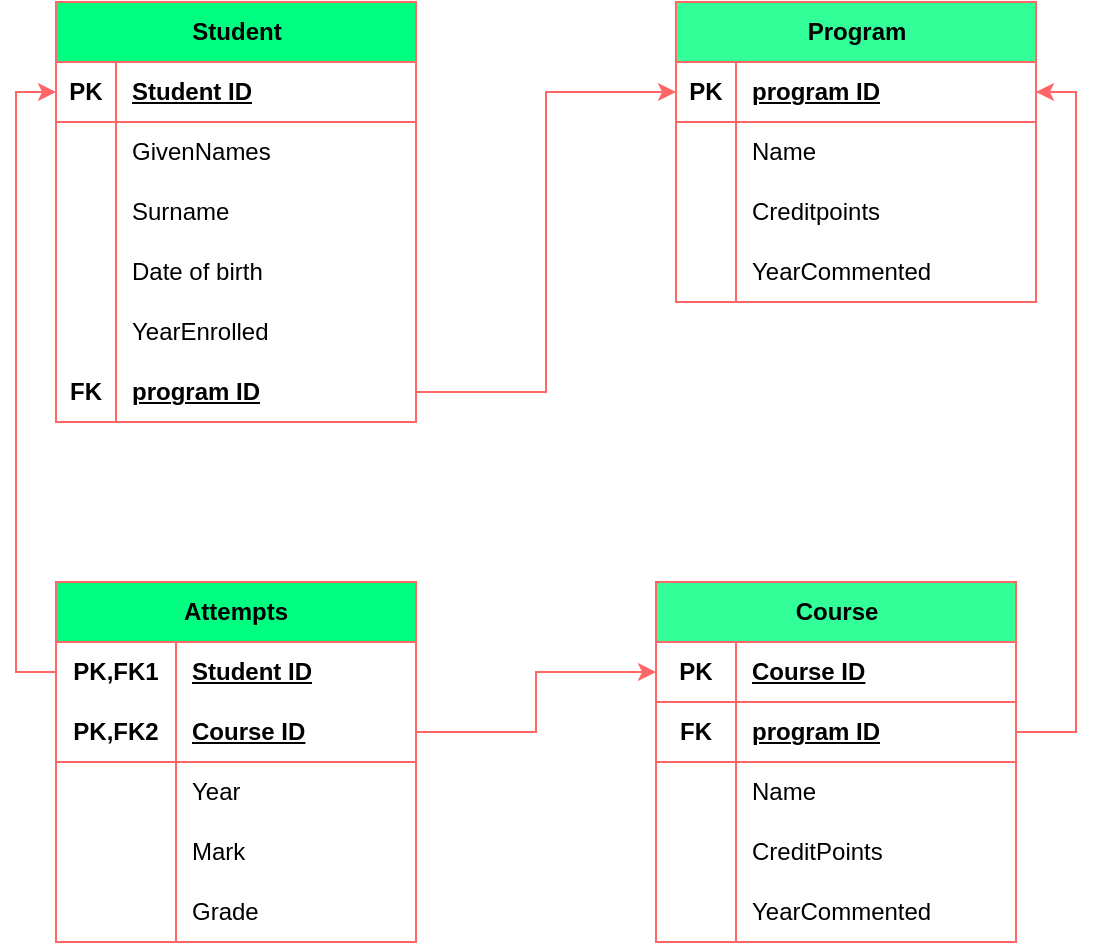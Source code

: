<mxfile version="21.5.1" type="device">
  <diagram name="Page-1" id="n3wvEXRRxWIpD1mgANbG">
    <mxGraphModel dx="674" dy="613" grid="1" gridSize="10" guides="1" tooltips="1" connect="1" arrows="1" fold="1" page="1" pageScale="1" pageWidth="850" pageHeight="1100" math="0" shadow="0">
      <root>
        <mxCell id="0" />
        <mxCell id="1" parent="0" />
        <mxCell id="xEoleHCbTH3AAMJUeXcP-1" value="Student" style="shape=table;startSize=30;container=1;collapsible=1;childLayout=tableLayout;fixedRows=1;rowLines=0;fontStyle=1;align=center;resizeLast=1;html=1;strokeColor=#FF6666;fillColor=#00FF80;" vertex="1" parent="1">
          <mxGeometry x="70" y="60" width="180" height="210" as="geometry" />
        </mxCell>
        <mxCell id="xEoleHCbTH3AAMJUeXcP-2" value="" style="shape=tableRow;horizontal=0;startSize=0;swimlaneHead=0;swimlaneBody=0;fillColor=none;collapsible=0;dropTarget=0;points=[[0,0.5],[1,0.5]];portConstraint=eastwest;top=0;left=0;right=0;bottom=1;strokeColor=#FF6666;" vertex="1" parent="xEoleHCbTH3AAMJUeXcP-1">
          <mxGeometry y="30" width="180" height="30" as="geometry" />
        </mxCell>
        <mxCell id="xEoleHCbTH3AAMJUeXcP-3" value="PK" style="shape=partialRectangle;connectable=0;fillColor=none;top=0;left=0;bottom=0;right=0;fontStyle=1;overflow=hidden;whiteSpace=wrap;html=1;strokeColor=#FF6666;" vertex="1" parent="xEoleHCbTH3AAMJUeXcP-2">
          <mxGeometry width="30" height="30" as="geometry">
            <mxRectangle width="30" height="30" as="alternateBounds" />
          </mxGeometry>
        </mxCell>
        <mxCell id="xEoleHCbTH3AAMJUeXcP-4" value="Student ID" style="shape=partialRectangle;connectable=0;fillColor=none;top=0;left=0;bottom=0;right=0;align=left;spacingLeft=6;fontStyle=5;overflow=hidden;whiteSpace=wrap;html=1;strokeColor=#FF6666;" vertex="1" parent="xEoleHCbTH3AAMJUeXcP-2">
          <mxGeometry x="30" width="150" height="30" as="geometry">
            <mxRectangle width="150" height="30" as="alternateBounds" />
          </mxGeometry>
        </mxCell>
        <mxCell id="xEoleHCbTH3AAMJUeXcP-5" value="" style="shape=tableRow;horizontal=0;startSize=0;swimlaneHead=0;swimlaneBody=0;fillColor=none;collapsible=0;dropTarget=0;points=[[0,0.5],[1,0.5]];portConstraint=eastwest;top=0;left=0;right=0;bottom=0;strokeColor=#FF6666;" vertex="1" parent="xEoleHCbTH3AAMJUeXcP-1">
          <mxGeometry y="60" width="180" height="30" as="geometry" />
        </mxCell>
        <mxCell id="xEoleHCbTH3AAMJUeXcP-6" value="" style="shape=partialRectangle;connectable=0;fillColor=none;top=0;left=0;bottom=0;right=0;editable=1;overflow=hidden;whiteSpace=wrap;html=1;strokeColor=#FF6666;" vertex="1" parent="xEoleHCbTH3AAMJUeXcP-5">
          <mxGeometry width="30" height="30" as="geometry">
            <mxRectangle width="30" height="30" as="alternateBounds" />
          </mxGeometry>
        </mxCell>
        <mxCell id="xEoleHCbTH3AAMJUeXcP-7" value="GivenNames" style="shape=partialRectangle;connectable=0;fillColor=none;top=0;left=0;bottom=0;right=0;align=left;spacingLeft=6;overflow=hidden;whiteSpace=wrap;html=1;strokeColor=#FF6666;" vertex="1" parent="xEoleHCbTH3AAMJUeXcP-5">
          <mxGeometry x="30" width="150" height="30" as="geometry">
            <mxRectangle width="150" height="30" as="alternateBounds" />
          </mxGeometry>
        </mxCell>
        <mxCell id="xEoleHCbTH3AAMJUeXcP-8" value="" style="shape=tableRow;horizontal=0;startSize=0;swimlaneHead=0;swimlaneBody=0;fillColor=none;collapsible=0;dropTarget=0;points=[[0,0.5],[1,0.5]];portConstraint=eastwest;top=0;left=0;right=0;bottom=0;strokeColor=#FF6666;" vertex="1" parent="xEoleHCbTH3AAMJUeXcP-1">
          <mxGeometry y="90" width="180" height="30" as="geometry" />
        </mxCell>
        <mxCell id="xEoleHCbTH3AAMJUeXcP-9" value="" style="shape=partialRectangle;connectable=0;fillColor=none;top=0;left=0;bottom=0;right=0;editable=1;overflow=hidden;whiteSpace=wrap;html=1;strokeColor=#FF6666;" vertex="1" parent="xEoleHCbTH3AAMJUeXcP-8">
          <mxGeometry width="30" height="30" as="geometry">
            <mxRectangle width="30" height="30" as="alternateBounds" />
          </mxGeometry>
        </mxCell>
        <mxCell id="xEoleHCbTH3AAMJUeXcP-10" value="Surname" style="shape=partialRectangle;connectable=0;fillColor=none;top=0;left=0;bottom=0;right=0;align=left;spacingLeft=6;overflow=hidden;whiteSpace=wrap;html=1;strokeColor=#FF6666;" vertex="1" parent="xEoleHCbTH3AAMJUeXcP-8">
          <mxGeometry x="30" width="150" height="30" as="geometry">
            <mxRectangle width="150" height="30" as="alternateBounds" />
          </mxGeometry>
        </mxCell>
        <mxCell id="xEoleHCbTH3AAMJUeXcP-11" value="" style="shape=tableRow;horizontal=0;startSize=0;swimlaneHead=0;swimlaneBody=0;fillColor=none;collapsible=0;dropTarget=0;points=[[0,0.5],[1,0.5]];portConstraint=eastwest;top=0;left=0;right=0;bottom=0;strokeColor=#FF6666;" vertex="1" parent="xEoleHCbTH3AAMJUeXcP-1">
          <mxGeometry y="120" width="180" height="30" as="geometry" />
        </mxCell>
        <mxCell id="xEoleHCbTH3AAMJUeXcP-12" value="" style="shape=partialRectangle;connectable=0;fillColor=none;top=0;left=0;bottom=0;right=0;editable=1;overflow=hidden;whiteSpace=wrap;html=1;strokeColor=#FF6666;" vertex="1" parent="xEoleHCbTH3AAMJUeXcP-11">
          <mxGeometry width="30" height="30" as="geometry">
            <mxRectangle width="30" height="30" as="alternateBounds" />
          </mxGeometry>
        </mxCell>
        <mxCell id="xEoleHCbTH3AAMJUeXcP-13" value="Date of birth" style="shape=partialRectangle;connectable=0;fillColor=none;top=0;left=0;bottom=0;right=0;align=left;spacingLeft=6;overflow=hidden;whiteSpace=wrap;html=1;strokeColor=#FF6666;" vertex="1" parent="xEoleHCbTH3AAMJUeXcP-11">
          <mxGeometry x="30" width="150" height="30" as="geometry">
            <mxRectangle width="150" height="30" as="alternateBounds" />
          </mxGeometry>
        </mxCell>
        <mxCell id="xEoleHCbTH3AAMJUeXcP-14" value="" style="shape=tableRow;horizontal=0;startSize=0;swimlaneHead=0;swimlaneBody=0;fillColor=none;collapsible=0;dropTarget=0;points=[[0,0.5],[1,0.5]];portConstraint=eastwest;top=0;left=0;right=0;bottom=0;strokeColor=#FF6666;" vertex="1" parent="xEoleHCbTH3AAMJUeXcP-1">
          <mxGeometry y="150" width="180" height="30" as="geometry" />
        </mxCell>
        <mxCell id="xEoleHCbTH3AAMJUeXcP-15" value="" style="shape=partialRectangle;connectable=0;fillColor=none;top=0;left=0;bottom=0;right=0;editable=1;overflow=hidden;whiteSpace=wrap;html=1;strokeColor=#FF6666;" vertex="1" parent="xEoleHCbTH3AAMJUeXcP-14">
          <mxGeometry width="30" height="30" as="geometry">
            <mxRectangle width="30" height="30" as="alternateBounds" />
          </mxGeometry>
        </mxCell>
        <mxCell id="xEoleHCbTH3AAMJUeXcP-16" value="YearEnrolled" style="shape=partialRectangle;connectable=0;fillColor=none;top=0;left=0;bottom=0;right=0;align=left;spacingLeft=6;overflow=hidden;whiteSpace=wrap;html=1;strokeColor=#FF6666;" vertex="1" parent="xEoleHCbTH3AAMJUeXcP-14">
          <mxGeometry x="30" width="150" height="30" as="geometry">
            <mxRectangle width="150" height="30" as="alternateBounds" />
          </mxGeometry>
        </mxCell>
        <mxCell id="xEoleHCbTH3AAMJUeXcP-81" value="" style="shape=tableRow;horizontal=0;startSize=0;swimlaneHead=0;swimlaneBody=0;fillColor=none;collapsible=0;dropTarget=0;points=[[0,0.5],[1,0.5]];portConstraint=eastwest;top=0;left=0;right=0;bottom=1;strokeColor=#FF6666;" vertex="1" parent="xEoleHCbTH3AAMJUeXcP-1">
          <mxGeometry y="180" width="180" height="30" as="geometry" />
        </mxCell>
        <mxCell id="xEoleHCbTH3AAMJUeXcP-82" value="FK" style="shape=partialRectangle;connectable=0;fillColor=none;top=0;left=0;bottom=0;right=0;fontStyle=1;overflow=hidden;whiteSpace=wrap;html=1;strokeColor=#FF6666;" vertex="1" parent="xEoleHCbTH3AAMJUeXcP-81">
          <mxGeometry width="30" height="30" as="geometry">
            <mxRectangle width="30" height="30" as="alternateBounds" />
          </mxGeometry>
        </mxCell>
        <mxCell id="xEoleHCbTH3AAMJUeXcP-83" value="program ID" style="shape=partialRectangle;connectable=0;fillColor=none;top=0;left=0;bottom=0;right=0;align=left;spacingLeft=6;fontStyle=5;overflow=hidden;whiteSpace=wrap;html=1;strokeColor=#FF6666;" vertex="1" parent="xEoleHCbTH3AAMJUeXcP-81">
          <mxGeometry x="30" width="150" height="30" as="geometry">
            <mxRectangle width="150" height="30" as="alternateBounds" />
          </mxGeometry>
        </mxCell>
        <mxCell id="xEoleHCbTH3AAMJUeXcP-17" value="Program" style="shape=table;startSize=30;container=1;collapsible=1;childLayout=tableLayout;fixedRows=1;rowLines=0;fontStyle=1;align=center;resizeLast=1;html=1;strokeColor=#FF6666;fillColor=#33FF99;" vertex="1" parent="1">
          <mxGeometry x="380" y="60" width="180" height="150" as="geometry" />
        </mxCell>
        <mxCell id="xEoleHCbTH3AAMJUeXcP-18" value="" style="shape=tableRow;horizontal=0;startSize=0;swimlaneHead=0;swimlaneBody=0;fillColor=none;collapsible=0;dropTarget=0;points=[[0,0.5],[1,0.5]];portConstraint=eastwest;top=0;left=0;right=0;bottom=1;strokeColor=#FF6666;" vertex="1" parent="xEoleHCbTH3AAMJUeXcP-17">
          <mxGeometry y="30" width="180" height="30" as="geometry" />
        </mxCell>
        <mxCell id="xEoleHCbTH3AAMJUeXcP-19" value="PK" style="shape=partialRectangle;connectable=0;fillColor=none;top=0;left=0;bottom=0;right=0;fontStyle=1;overflow=hidden;whiteSpace=wrap;html=1;strokeColor=#FF6666;" vertex="1" parent="xEoleHCbTH3AAMJUeXcP-18">
          <mxGeometry width="30" height="30" as="geometry">
            <mxRectangle width="30" height="30" as="alternateBounds" />
          </mxGeometry>
        </mxCell>
        <mxCell id="xEoleHCbTH3AAMJUeXcP-20" value="program ID" style="shape=partialRectangle;connectable=0;fillColor=none;top=0;left=0;bottom=0;right=0;align=left;spacingLeft=6;fontStyle=5;overflow=hidden;whiteSpace=wrap;html=1;strokeColor=#FF6666;" vertex="1" parent="xEoleHCbTH3AAMJUeXcP-18">
          <mxGeometry x="30" width="150" height="30" as="geometry">
            <mxRectangle width="150" height="30" as="alternateBounds" />
          </mxGeometry>
        </mxCell>
        <mxCell id="xEoleHCbTH3AAMJUeXcP-21" value="" style="shape=tableRow;horizontal=0;startSize=0;swimlaneHead=0;swimlaneBody=0;fillColor=none;collapsible=0;dropTarget=0;points=[[0,0.5],[1,0.5]];portConstraint=eastwest;top=0;left=0;right=0;bottom=0;strokeColor=#FF6666;" vertex="1" parent="xEoleHCbTH3AAMJUeXcP-17">
          <mxGeometry y="60" width="180" height="30" as="geometry" />
        </mxCell>
        <mxCell id="xEoleHCbTH3AAMJUeXcP-22" value="" style="shape=partialRectangle;connectable=0;fillColor=none;top=0;left=0;bottom=0;right=0;editable=1;overflow=hidden;whiteSpace=wrap;html=1;strokeColor=#FF6666;" vertex="1" parent="xEoleHCbTH3AAMJUeXcP-21">
          <mxGeometry width="30" height="30" as="geometry">
            <mxRectangle width="30" height="30" as="alternateBounds" />
          </mxGeometry>
        </mxCell>
        <mxCell id="xEoleHCbTH3AAMJUeXcP-23" value="Name" style="shape=partialRectangle;connectable=0;fillColor=none;top=0;left=0;bottom=0;right=0;align=left;spacingLeft=6;overflow=hidden;whiteSpace=wrap;html=1;strokeColor=#FF6666;" vertex="1" parent="xEoleHCbTH3AAMJUeXcP-21">
          <mxGeometry x="30" width="150" height="30" as="geometry">
            <mxRectangle width="150" height="30" as="alternateBounds" />
          </mxGeometry>
        </mxCell>
        <mxCell id="xEoleHCbTH3AAMJUeXcP-24" value="" style="shape=tableRow;horizontal=0;startSize=0;swimlaneHead=0;swimlaneBody=0;fillColor=none;collapsible=0;dropTarget=0;points=[[0,0.5],[1,0.5]];portConstraint=eastwest;top=0;left=0;right=0;bottom=0;strokeColor=#FF6666;" vertex="1" parent="xEoleHCbTH3AAMJUeXcP-17">
          <mxGeometry y="90" width="180" height="30" as="geometry" />
        </mxCell>
        <mxCell id="xEoleHCbTH3AAMJUeXcP-25" value="" style="shape=partialRectangle;connectable=0;fillColor=none;top=0;left=0;bottom=0;right=0;editable=1;overflow=hidden;whiteSpace=wrap;html=1;strokeColor=#FF6666;" vertex="1" parent="xEoleHCbTH3AAMJUeXcP-24">
          <mxGeometry width="30" height="30" as="geometry">
            <mxRectangle width="30" height="30" as="alternateBounds" />
          </mxGeometry>
        </mxCell>
        <mxCell id="xEoleHCbTH3AAMJUeXcP-26" value="Creditpoints" style="shape=partialRectangle;connectable=0;fillColor=none;top=0;left=0;bottom=0;right=0;align=left;spacingLeft=6;overflow=hidden;whiteSpace=wrap;html=1;strokeColor=#FF6666;" vertex="1" parent="xEoleHCbTH3AAMJUeXcP-24">
          <mxGeometry x="30" width="150" height="30" as="geometry">
            <mxRectangle width="150" height="30" as="alternateBounds" />
          </mxGeometry>
        </mxCell>
        <mxCell id="xEoleHCbTH3AAMJUeXcP-27" value="" style="shape=tableRow;horizontal=0;startSize=0;swimlaneHead=0;swimlaneBody=0;fillColor=none;collapsible=0;dropTarget=0;points=[[0,0.5],[1,0.5]];portConstraint=eastwest;top=0;left=0;right=0;bottom=0;strokeColor=#FF6666;" vertex="1" parent="xEoleHCbTH3AAMJUeXcP-17">
          <mxGeometry y="120" width="180" height="30" as="geometry" />
        </mxCell>
        <mxCell id="xEoleHCbTH3AAMJUeXcP-28" value="" style="shape=partialRectangle;connectable=0;fillColor=none;top=0;left=0;bottom=0;right=0;editable=1;overflow=hidden;whiteSpace=wrap;html=1;strokeColor=#FF6666;" vertex="1" parent="xEoleHCbTH3AAMJUeXcP-27">
          <mxGeometry width="30" height="30" as="geometry">
            <mxRectangle width="30" height="30" as="alternateBounds" />
          </mxGeometry>
        </mxCell>
        <mxCell id="xEoleHCbTH3AAMJUeXcP-29" value="YearCommented" style="shape=partialRectangle;connectable=0;fillColor=none;top=0;left=0;bottom=0;right=0;align=left;spacingLeft=6;overflow=hidden;whiteSpace=wrap;html=1;strokeColor=#FF6666;" vertex="1" parent="xEoleHCbTH3AAMJUeXcP-27">
          <mxGeometry x="30" width="150" height="30" as="geometry">
            <mxRectangle width="150" height="30" as="alternateBounds" />
          </mxGeometry>
        </mxCell>
        <mxCell id="xEoleHCbTH3AAMJUeXcP-30" value="Course" style="shape=table;startSize=30;container=1;collapsible=1;childLayout=tableLayout;fixedRows=1;rowLines=0;fontStyle=1;align=center;resizeLast=1;html=1;strokeColor=#FF6666;fillColor=#33FF99;" vertex="1" parent="1">
          <mxGeometry x="370" y="350" width="180" height="180" as="geometry" />
        </mxCell>
        <mxCell id="xEoleHCbTH3AAMJUeXcP-31" value="" style="shape=tableRow;horizontal=0;startSize=0;swimlaneHead=0;swimlaneBody=0;fillColor=none;collapsible=0;dropTarget=0;points=[[0,0.5],[1,0.5]];portConstraint=eastwest;top=0;left=0;right=0;bottom=1;strokeColor=#FF6666;" vertex="1" parent="xEoleHCbTH3AAMJUeXcP-30">
          <mxGeometry y="30" width="180" height="30" as="geometry" />
        </mxCell>
        <mxCell id="xEoleHCbTH3AAMJUeXcP-32" value="PK" style="shape=partialRectangle;connectable=0;fillColor=none;top=0;left=0;bottom=0;right=0;fontStyle=1;overflow=hidden;whiteSpace=wrap;html=1;strokeColor=#FF6666;" vertex="1" parent="xEoleHCbTH3AAMJUeXcP-31">
          <mxGeometry width="40" height="30" as="geometry">
            <mxRectangle width="40" height="30" as="alternateBounds" />
          </mxGeometry>
        </mxCell>
        <mxCell id="xEoleHCbTH3AAMJUeXcP-33" value="Course ID" style="shape=partialRectangle;connectable=0;fillColor=none;top=0;left=0;bottom=0;right=0;align=left;spacingLeft=6;fontStyle=5;overflow=hidden;whiteSpace=wrap;html=1;strokeColor=#FF6666;" vertex="1" parent="xEoleHCbTH3AAMJUeXcP-31">
          <mxGeometry x="40" width="140" height="30" as="geometry">
            <mxRectangle width="140" height="30" as="alternateBounds" />
          </mxGeometry>
        </mxCell>
        <mxCell id="xEoleHCbTH3AAMJUeXcP-43" value="" style="shape=tableRow;horizontal=0;startSize=0;swimlaneHead=0;swimlaneBody=0;fillColor=none;collapsible=0;dropTarget=0;points=[[0,0.5],[1,0.5]];portConstraint=eastwest;top=0;left=0;right=0;bottom=1;strokeColor=#FF6666;" vertex="1" parent="xEoleHCbTH3AAMJUeXcP-30">
          <mxGeometry y="60" width="180" height="30" as="geometry" />
        </mxCell>
        <mxCell id="xEoleHCbTH3AAMJUeXcP-44" value="FK" style="shape=partialRectangle;connectable=0;fillColor=none;top=0;left=0;bottom=0;right=0;fontStyle=1;overflow=hidden;whiteSpace=wrap;html=1;strokeColor=#FF6666;" vertex="1" parent="xEoleHCbTH3AAMJUeXcP-43">
          <mxGeometry width="40" height="30" as="geometry">
            <mxRectangle width="40" height="30" as="alternateBounds" />
          </mxGeometry>
        </mxCell>
        <mxCell id="xEoleHCbTH3AAMJUeXcP-45" value="program ID" style="shape=partialRectangle;connectable=0;fillColor=none;top=0;left=0;bottom=0;right=0;align=left;spacingLeft=6;fontStyle=5;overflow=hidden;whiteSpace=wrap;html=1;strokeColor=#FF6666;" vertex="1" parent="xEoleHCbTH3AAMJUeXcP-43">
          <mxGeometry x="40" width="140" height="30" as="geometry">
            <mxRectangle width="140" height="30" as="alternateBounds" />
          </mxGeometry>
        </mxCell>
        <mxCell id="xEoleHCbTH3AAMJUeXcP-34" value="" style="shape=tableRow;horizontal=0;startSize=0;swimlaneHead=0;swimlaneBody=0;fillColor=none;collapsible=0;dropTarget=0;points=[[0,0.5],[1,0.5]];portConstraint=eastwest;top=0;left=0;right=0;bottom=0;strokeColor=#FF6666;" vertex="1" parent="xEoleHCbTH3AAMJUeXcP-30">
          <mxGeometry y="90" width="180" height="30" as="geometry" />
        </mxCell>
        <mxCell id="xEoleHCbTH3AAMJUeXcP-35" value="" style="shape=partialRectangle;connectable=0;fillColor=none;top=0;left=0;bottom=0;right=0;editable=1;overflow=hidden;whiteSpace=wrap;html=1;strokeColor=#FF6666;" vertex="1" parent="xEoleHCbTH3AAMJUeXcP-34">
          <mxGeometry width="40" height="30" as="geometry">
            <mxRectangle width="40" height="30" as="alternateBounds" />
          </mxGeometry>
        </mxCell>
        <mxCell id="xEoleHCbTH3AAMJUeXcP-36" value="Name" style="shape=partialRectangle;connectable=0;fillColor=none;top=0;left=0;bottom=0;right=0;align=left;spacingLeft=6;overflow=hidden;whiteSpace=wrap;html=1;strokeColor=#FF6666;" vertex="1" parent="xEoleHCbTH3AAMJUeXcP-34">
          <mxGeometry x="40" width="140" height="30" as="geometry">
            <mxRectangle width="140" height="30" as="alternateBounds" />
          </mxGeometry>
        </mxCell>
        <mxCell id="xEoleHCbTH3AAMJUeXcP-37" value="" style="shape=tableRow;horizontal=0;startSize=0;swimlaneHead=0;swimlaneBody=0;fillColor=none;collapsible=0;dropTarget=0;points=[[0,0.5],[1,0.5]];portConstraint=eastwest;top=0;left=0;right=0;bottom=0;strokeColor=#FF6666;" vertex="1" parent="xEoleHCbTH3AAMJUeXcP-30">
          <mxGeometry y="120" width="180" height="30" as="geometry" />
        </mxCell>
        <mxCell id="xEoleHCbTH3AAMJUeXcP-38" value="" style="shape=partialRectangle;connectable=0;fillColor=none;top=0;left=0;bottom=0;right=0;editable=1;overflow=hidden;whiteSpace=wrap;html=1;strokeColor=#FF6666;" vertex="1" parent="xEoleHCbTH3AAMJUeXcP-37">
          <mxGeometry width="40" height="30" as="geometry">
            <mxRectangle width="40" height="30" as="alternateBounds" />
          </mxGeometry>
        </mxCell>
        <mxCell id="xEoleHCbTH3AAMJUeXcP-39" value="CreditPoints" style="shape=partialRectangle;connectable=0;fillColor=none;top=0;left=0;bottom=0;right=0;align=left;spacingLeft=6;overflow=hidden;whiteSpace=wrap;html=1;strokeColor=#FF6666;" vertex="1" parent="xEoleHCbTH3AAMJUeXcP-37">
          <mxGeometry x="40" width="140" height="30" as="geometry">
            <mxRectangle width="140" height="30" as="alternateBounds" />
          </mxGeometry>
        </mxCell>
        <mxCell id="xEoleHCbTH3AAMJUeXcP-40" value="" style="shape=tableRow;horizontal=0;startSize=0;swimlaneHead=0;swimlaneBody=0;fillColor=none;collapsible=0;dropTarget=0;points=[[0,0.5],[1,0.5]];portConstraint=eastwest;top=0;left=0;right=0;bottom=0;strokeColor=#FF6666;" vertex="1" parent="xEoleHCbTH3AAMJUeXcP-30">
          <mxGeometry y="150" width="180" height="30" as="geometry" />
        </mxCell>
        <mxCell id="xEoleHCbTH3AAMJUeXcP-41" value="" style="shape=partialRectangle;connectable=0;fillColor=none;top=0;left=0;bottom=0;right=0;editable=1;overflow=hidden;whiteSpace=wrap;html=1;strokeColor=#FF6666;" vertex="1" parent="xEoleHCbTH3AAMJUeXcP-40">
          <mxGeometry width="40" height="30" as="geometry">
            <mxRectangle width="40" height="30" as="alternateBounds" />
          </mxGeometry>
        </mxCell>
        <mxCell id="xEoleHCbTH3AAMJUeXcP-42" value="YearCommented" style="shape=partialRectangle;connectable=0;fillColor=none;top=0;left=0;bottom=0;right=0;align=left;spacingLeft=6;overflow=hidden;whiteSpace=wrap;html=1;strokeColor=#FF6666;" vertex="1" parent="xEoleHCbTH3AAMJUeXcP-40">
          <mxGeometry x="40" width="140" height="30" as="geometry">
            <mxRectangle width="140" height="30" as="alternateBounds" />
          </mxGeometry>
        </mxCell>
        <mxCell id="xEoleHCbTH3AAMJUeXcP-49" value="Attempts" style="shape=table;startSize=30;container=1;collapsible=1;childLayout=tableLayout;fixedRows=1;rowLines=0;fontStyle=1;align=center;resizeLast=1;html=1;whiteSpace=wrap;strokeColor=#FF6666;fillColor=#00FF80;" vertex="1" parent="1">
          <mxGeometry x="70" y="350" width="180" height="180" as="geometry" />
        </mxCell>
        <mxCell id="xEoleHCbTH3AAMJUeXcP-50" value="" style="shape=tableRow;horizontal=0;startSize=0;swimlaneHead=0;swimlaneBody=0;fillColor=none;collapsible=0;dropTarget=0;points=[[0,0.5],[1,0.5]];portConstraint=eastwest;top=0;left=0;right=0;bottom=0;html=1;strokeColor=#FF6666;" vertex="1" parent="xEoleHCbTH3AAMJUeXcP-49">
          <mxGeometry y="30" width="180" height="30" as="geometry" />
        </mxCell>
        <mxCell id="xEoleHCbTH3AAMJUeXcP-51" value="PK,FK1" style="shape=partialRectangle;connectable=0;fillColor=none;top=0;left=0;bottom=0;right=0;fontStyle=1;overflow=hidden;html=1;whiteSpace=wrap;strokeColor=#FF6666;" vertex="1" parent="xEoleHCbTH3AAMJUeXcP-50">
          <mxGeometry width="60" height="30" as="geometry">
            <mxRectangle width="60" height="30" as="alternateBounds" />
          </mxGeometry>
        </mxCell>
        <mxCell id="xEoleHCbTH3AAMJUeXcP-52" value="Student ID" style="shape=partialRectangle;connectable=0;fillColor=none;top=0;left=0;bottom=0;right=0;align=left;spacingLeft=6;fontStyle=5;overflow=hidden;html=1;whiteSpace=wrap;strokeColor=#FF6666;" vertex="1" parent="xEoleHCbTH3AAMJUeXcP-50">
          <mxGeometry x="60" width="120" height="30" as="geometry">
            <mxRectangle width="120" height="30" as="alternateBounds" />
          </mxGeometry>
        </mxCell>
        <mxCell id="xEoleHCbTH3AAMJUeXcP-53" value="" style="shape=tableRow;horizontal=0;startSize=0;swimlaneHead=0;swimlaneBody=0;fillColor=none;collapsible=0;dropTarget=0;points=[[0,0.5],[1,0.5]];portConstraint=eastwest;top=0;left=0;right=0;bottom=1;html=1;strokeColor=#FF6666;" vertex="1" parent="xEoleHCbTH3AAMJUeXcP-49">
          <mxGeometry y="60" width="180" height="30" as="geometry" />
        </mxCell>
        <mxCell id="xEoleHCbTH3AAMJUeXcP-54" value="PK,FK2" style="shape=partialRectangle;connectable=0;fillColor=none;top=0;left=0;bottom=0;right=0;fontStyle=1;overflow=hidden;html=1;whiteSpace=wrap;strokeColor=#FF6666;" vertex="1" parent="xEoleHCbTH3AAMJUeXcP-53">
          <mxGeometry width="60" height="30" as="geometry">
            <mxRectangle width="60" height="30" as="alternateBounds" />
          </mxGeometry>
        </mxCell>
        <mxCell id="xEoleHCbTH3AAMJUeXcP-55" value="Course ID" style="shape=partialRectangle;connectable=0;fillColor=none;top=0;left=0;bottom=0;right=0;align=left;spacingLeft=6;fontStyle=5;overflow=hidden;html=1;whiteSpace=wrap;strokeColor=#FF6666;" vertex="1" parent="xEoleHCbTH3AAMJUeXcP-53">
          <mxGeometry x="60" width="120" height="30" as="geometry">
            <mxRectangle width="120" height="30" as="alternateBounds" />
          </mxGeometry>
        </mxCell>
        <mxCell id="xEoleHCbTH3AAMJUeXcP-56" value="" style="shape=tableRow;horizontal=0;startSize=0;swimlaneHead=0;swimlaneBody=0;fillColor=none;collapsible=0;dropTarget=0;points=[[0,0.5],[1,0.5]];portConstraint=eastwest;top=0;left=0;right=0;bottom=0;html=1;strokeColor=#FF6666;" vertex="1" parent="xEoleHCbTH3AAMJUeXcP-49">
          <mxGeometry y="90" width="180" height="30" as="geometry" />
        </mxCell>
        <mxCell id="xEoleHCbTH3AAMJUeXcP-57" value="" style="shape=partialRectangle;connectable=0;fillColor=none;top=0;left=0;bottom=0;right=0;editable=1;overflow=hidden;html=1;whiteSpace=wrap;strokeColor=#FF6666;" vertex="1" parent="xEoleHCbTH3AAMJUeXcP-56">
          <mxGeometry width="60" height="30" as="geometry">
            <mxRectangle width="60" height="30" as="alternateBounds" />
          </mxGeometry>
        </mxCell>
        <mxCell id="xEoleHCbTH3AAMJUeXcP-58" value="Year" style="shape=partialRectangle;connectable=0;fillColor=none;top=0;left=0;bottom=0;right=0;align=left;spacingLeft=6;overflow=hidden;html=1;whiteSpace=wrap;strokeColor=#FF6666;" vertex="1" parent="xEoleHCbTH3AAMJUeXcP-56">
          <mxGeometry x="60" width="120" height="30" as="geometry">
            <mxRectangle width="120" height="30" as="alternateBounds" />
          </mxGeometry>
        </mxCell>
        <mxCell id="xEoleHCbTH3AAMJUeXcP-59" value="" style="shape=tableRow;horizontal=0;startSize=0;swimlaneHead=0;swimlaneBody=0;fillColor=none;collapsible=0;dropTarget=0;points=[[0,0.5],[1,0.5]];portConstraint=eastwest;top=0;left=0;right=0;bottom=0;html=1;strokeColor=#FF6666;" vertex="1" parent="xEoleHCbTH3AAMJUeXcP-49">
          <mxGeometry y="120" width="180" height="30" as="geometry" />
        </mxCell>
        <mxCell id="xEoleHCbTH3AAMJUeXcP-60" value="" style="shape=partialRectangle;connectable=0;fillColor=none;top=0;left=0;bottom=0;right=0;editable=1;overflow=hidden;html=1;whiteSpace=wrap;strokeColor=#FF6666;" vertex="1" parent="xEoleHCbTH3AAMJUeXcP-59">
          <mxGeometry width="60" height="30" as="geometry">
            <mxRectangle width="60" height="30" as="alternateBounds" />
          </mxGeometry>
        </mxCell>
        <mxCell id="xEoleHCbTH3AAMJUeXcP-61" value="Mark" style="shape=partialRectangle;connectable=0;fillColor=none;top=0;left=0;bottom=0;right=0;align=left;spacingLeft=6;overflow=hidden;html=1;whiteSpace=wrap;strokeColor=#FF6666;" vertex="1" parent="xEoleHCbTH3AAMJUeXcP-59">
          <mxGeometry x="60" width="120" height="30" as="geometry">
            <mxRectangle width="120" height="30" as="alternateBounds" />
          </mxGeometry>
        </mxCell>
        <mxCell id="xEoleHCbTH3AAMJUeXcP-62" value="" style="shape=tableRow;horizontal=0;startSize=0;swimlaneHead=0;swimlaneBody=0;fillColor=none;collapsible=0;dropTarget=0;points=[[0,0.5],[1,0.5]];portConstraint=eastwest;top=0;left=0;right=0;bottom=0;html=1;strokeColor=#FF6666;" vertex="1" parent="xEoleHCbTH3AAMJUeXcP-49">
          <mxGeometry y="150" width="180" height="30" as="geometry" />
        </mxCell>
        <mxCell id="xEoleHCbTH3AAMJUeXcP-63" value="" style="shape=partialRectangle;connectable=0;fillColor=none;top=0;left=0;bottom=0;right=0;editable=1;overflow=hidden;html=1;whiteSpace=wrap;strokeColor=#FF6666;" vertex="1" parent="xEoleHCbTH3AAMJUeXcP-62">
          <mxGeometry width="60" height="30" as="geometry">
            <mxRectangle width="60" height="30" as="alternateBounds" />
          </mxGeometry>
        </mxCell>
        <mxCell id="xEoleHCbTH3AAMJUeXcP-64" value="Grade" style="shape=partialRectangle;connectable=0;fillColor=none;top=0;left=0;bottom=0;right=0;align=left;spacingLeft=6;overflow=hidden;html=1;whiteSpace=wrap;strokeColor=#FF6666;" vertex="1" parent="xEoleHCbTH3AAMJUeXcP-62">
          <mxGeometry x="60" width="120" height="30" as="geometry">
            <mxRectangle width="120" height="30" as="alternateBounds" />
          </mxGeometry>
        </mxCell>
        <mxCell id="xEoleHCbTH3AAMJUeXcP-84" style="edgeStyle=orthogonalEdgeStyle;rounded=0;orthogonalLoop=1;jettySize=auto;html=1;exitX=1;exitY=0.5;exitDx=0;exitDy=0;entryX=0;entryY=0.5;entryDx=0;entryDy=0;strokeColor=#FF6666;" edge="1" parent="1" source="xEoleHCbTH3AAMJUeXcP-81" target="xEoleHCbTH3AAMJUeXcP-18">
          <mxGeometry relative="1" as="geometry" />
        </mxCell>
        <mxCell id="xEoleHCbTH3AAMJUeXcP-86" style="edgeStyle=orthogonalEdgeStyle;rounded=0;orthogonalLoop=1;jettySize=auto;html=1;exitX=0;exitY=0.5;exitDx=0;exitDy=0;entryX=0;entryY=0.5;entryDx=0;entryDy=0;strokeColor=#FF6666;" edge="1" parent="1" source="xEoleHCbTH3AAMJUeXcP-50" target="xEoleHCbTH3AAMJUeXcP-2">
          <mxGeometry relative="1" as="geometry" />
        </mxCell>
        <mxCell id="xEoleHCbTH3AAMJUeXcP-88" style="edgeStyle=orthogonalEdgeStyle;rounded=0;orthogonalLoop=1;jettySize=auto;html=1;exitX=1;exitY=0.5;exitDx=0;exitDy=0;entryX=0;entryY=0.5;entryDx=0;entryDy=0;strokeColor=#FF6666;" edge="1" parent="1" source="xEoleHCbTH3AAMJUeXcP-53" target="xEoleHCbTH3AAMJUeXcP-31">
          <mxGeometry relative="1" as="geometry" />
        </mxCell>
        <mxCell id="xEoleHCbTH3AAMJUeXcP-89" style="edgeStyle=orthogonalEdgeStyle;rounded=0;orthogonalLoop=1;jettySize=auto;html=1;exitX=1;exitY=0.5;exitDx=0;exitDy=0;entryX=1;entryY=0.5;entryDx=0;entryDy=0;strokeColor=#FF6666;" edge="1" parent="1" source="xEoleHCbTH3AAMJUeXcP-43" target="xEoleHCbTH3AAMJUeXcP-18">
          <mxGeometry relative="1" as="geometry" />
        </mxCell>
      </root>
    </mxGraphModel>
  </diagram>
</mxfile>
